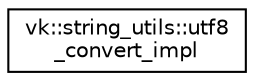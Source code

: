 digraph "Graphical Class Hierarchy"
{
 // LATEX_PDF_SIZE
  edge [fontname="Helvetica",fontsize="10",labelfontname="Helvetica",labelfontsize="10"];
  node [fontname="Helvetica",fontsize="10",shape=record];
  rankdir="LR";
  Node0 [label="vk::string_utils::utf8\l_convert_impl",height=0.2,width=0.4,color="black", fillcolor="white", style="filled",URL="$structvk_1_1string__utils_1_1utf8__convert__impl.html",tooltip=" "];
}
